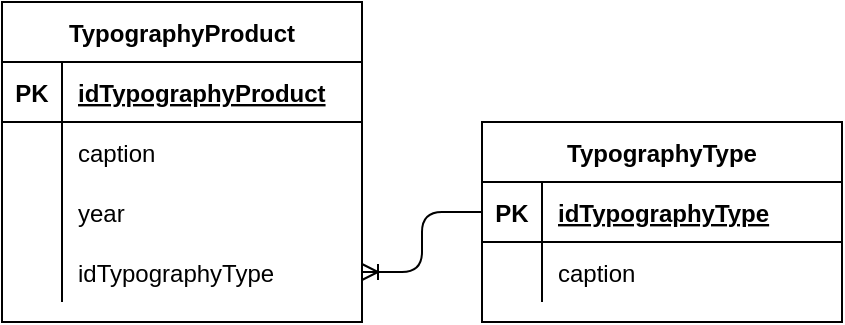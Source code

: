 <mxfile version="13.7.9" type="github" pages="2">
  <diagram id="R2lEEEUBdFMjLlhIrx00" name="Общая структура">
    <mxGraphModel dx="760" dy="430" grid="1" gridSize="10" guides="1" tooltips="1" connect="1" arrows="1" fold="1" page="1" pageScale="1" pageWidth="850" pageHeight="1100" math="0" shadow="0" extFonts="Permanent Marker^https://fonts.googleapis.com/css?family=Permanent+Marker">
      <root>
        <mxCell id="0" />
        <mxCell id="1" parent="0" />
        <mxCell id="7gq-bZuDtef8zBYDTIqY-27" value="" style="edgeStyle=entityRelationEdgeStyle;fontSize=12;html=1;endArrow=ERoneToMany;" edge="1" parent="1" source="7gq-bZuDtef8zBYDTIqY-15" target="7gq-bZuDtef8zBYDTIqY-11">
          <mxGeometry width="100" height="100" relative="1" as="geometry">
            <mxPoint x="580" y="140" as="sourcePoint" />
            <mxPoint x="550" y="280" as="targetPoint" />
          </mxGeometry>
        </mxCell>
        <mxCell id="7gq-bZuDtef8zBYDTIqY-1" value="TypographyProduct" style="shape=table;startSize=30;container=1;collapsible=1;childLayout=tableLayout;fixedRows=1;rowLines=0;fontStyle=1;align=center;resizeLast=1;" vertex="1" parent="1">
          <mxGeometry x="160" y="40" width="180" height="160" as="geometry" />
        </mxCell>
        <mxCell id="7gq-bZuDtef8zBYDTIqY-2" value="" style="shape=partialRectangle;collapsible=0;dropTarget=0;pointerEvents=0;fillColor=none;top=0;left=0;bottom=1;right=0;points=[[0,0.5],[1,0.5]];portConstraint=eastwest;" vertex="1" parent="7gq-bZuDtef8zBYDTIqY-1">
          <mxGeometry y="30" width="180" height="30" as="geometry" />
        </mxCell>
        <mxCell id="7gq-bZuDtef8zBYDTIqY-3" value="PK" style="shape=partialRectangle;connectable=0;fillColor=none;top=0;left=0;bottom=0;right=0;fontStyle=1;overflow=hidden;" vertex="1" parent="7gq-bZuDtef8zBYDTIqY-2">
          <mxGeometry width="30" height="30" as="geometry" />
        </mxCell>
        <mxCell id="7gq-bZuDtef8zBYDTIqY-4" value="idTypographyProduct" style="shape=partialRectangle;connectable=0;fillColor=none;top=0;left=0;bottom=0;right=0;align=left;spacingLeft=6;fontStyle=5;overflow=hidden;" vertex="1" parent="7gq-bZuDtef8zBYDTIqY-2">
          <mxGeometry x="30" width="150" height="30" as="geometry" />
        </mxCell>
        <mxCell id="7gq-bZuDtef8zBYDTIqY-5" value="" style="shape=partialRectangle;collapsible=0;dropTarget=0;pointerEvents=0;fillColor=none;top=0;left=0;bottom=0;right=0;points=[[0,0.5],[1,0.5]];portConstraint=eastwest;" vertex="1" parent="7gq-bZuDtef8zBYDTIqY-1">
          <mxGeometry y="60" width="180" height="30" as="geometry" />
        </mxCell>
        <mxCell id="7gq-bZuDtef8zBYDTIqY-6" value="" style="shape=partialRectangle;connectable=0;fillColor=none;top=0;left=0;bottom=0;right=0;editable=1;overflow=hidden;" vertex="1" parent="7gq-bZuDtef8zBYDTIqY-5">
          <mxGeometry width="30" height="30" as="geometry" />
        </mxCell>
        <mxCell id="7gq-bZuDtef8zBYDTIqY-7" value="caption" style="shape=partialRectangle;connectable=0;fillColor=none;top=0;left=0;bottom=0;right=0;align=left;spacingLeft=6;overflow=hidden;" vertex="1" parent="7gq-bZuDtef8zBYDTIqY-5">
          <mxGeometry x="30" width="150" height="30" as="geometry" />
        </mxCell>
        <mxCell id="7gq-bZuDtef8zBYDTIqY-8" value="" style="shape=partialRectangle;collapsible=0;dropTarget=0;pointerEvents=0;fillColor=none;top=0;left=0;bottom=0;right=0;points=[[0,0.5],[1,0.5]];portConstraint=eastwest;" vertex="1" parent="7gq-bZuDtef8zBYDTIqY-1">
          <mxGeometry y="90" width="180" height="30" as="geometry" />
        </mxCell>
        <mxCell id="7gq-bZuDtef8zBYDTIqY-9" value="" style="shape=partialRectangle;connectable=0;fillColor=none;top=0;left=0;bottom=0;right=0;editable=1;overflow=hidden;" vertex="1" parent="7gq-bZuDtef8zBYDTIqY-8">
          <mxGeometry width="30" height="30" as="geometry" />
        </mxCell>
        <mxCell id="7gq-bZuDtef8zBYDTIqY-10" value="year" style="shape=partialRectangle;connectable=0;fillColor=none;top=0;left=0;bottom=0;right=0;align=left;spacingLeft=6;overflow=hidden;" vertex="1" parent="7gq-bZuDtef8zBYDTIqY-8">
          <mxGeometry x="30" width="150" height="30" as="geometry" />
        </mxCell>
        <mxCell id="7gq-bZuDtef8zBYDTIqY-11" value="" style="shape=partialRectangle;collapsible=0;dropTarget=0;pointerEvents=0;fillColor=none;top=0;left=0;bottom=0;right=0;points=[[0,0.5],[1,0.5]];portConstraint=eastwest;" vertex="1" parent="7gq-bZuDtef8zBYDTIqY-1">
          <mxGeometry y="120" width="180" height="30" as="geometry" />
        </mxCell>
        <mxCell id="7gq-bZuDtef8zBYDTIqY-12" value="" style="shape=partialRectangle;connectable=0;fillColor=none;top=0;left=0;bottom=0;right=0;editable=1;overflow=hidden;" vertex="1" parent="7gq-bZuDtef8zBYDTIqY-11">
          <mxGeometry width="30" height="30" as="geometry" />
        </mxCell>
        <mxCell id="7gq-bZuDtef8zBYDTIqY-13" value="idTypographyType" style="shape=partialRectangle;connectable=0;fillColor=none;top=0;left=0;bottom=0;right=0;align=left;spacingLeft=6;overflow=hidden;" vertex="1" parent="7gq-bZuDtef8zBYDTIqY-11">
          <mxGeometry x="30" width="150" height="30" as="geometry" />
        </mxCell>
        <mxCell id="7gq-bZuDtef8zBYDTIqY-14" value="TypographyType" style="shape=table;startSize=30;container=1;collapsible=1;childLayout=tableLayout;fixedRows=1;rowLines=0;fontStyle=1;align=center;resizeLast=1;" vertex="1" parent="1">
          <mxGeometry x="400" y="100" width="180" height="100" as="geometry" />
        </mxCell>
        <mxCell id="7gq-bZuDtef8zBYDTIqY-15" value="" style="shape=partialRectangle;collapsible=0;dropTarget=0;pointerEvents=0;fillColor=none;top=0;left=0;bottom=1;right=0;points=[[0,0.5],[1,0.5]];portConstraint=eastwest;" vertex="1" parent="7gq-bZuDtef8zBYDTIqY-14">
          <mxGeometry y="30" width="180" height="30" as="geometry" />
        </mxCell>
        <mxCell id="7gq-bZuDtef8zBYDTIqY-16" value="PK" style="shape=partialRectangle;connectable=0;fillColor=none;top=0;left=0;bottom=0;right=0;fontStyle=1;overflow=hidden;" vertex="1" parent="7gq-bZuDtef8zBYDTIqY-15">
          <mxGeometry width="30" height="30" as="geometry" />
        </mxCell>
        <mxCell id="7gq-bZuDtef8zBYDTIqY-17" value="idTypographyType" style="shape=partialRectangle;connectable=0;fillColor=none;top=0;left=0;bottom=0;right=0;align=left;spacingLeft=6;fontStyle=5;overflow=hidden;" vertex="1" parent="7gq-bZuDtef8zBYDTIqY-15">
          <mxGeometry x="30" width="150" height="30" as="geometry" />
        </mxCell>
        <mxCell id="7gq-bZuDtef8zBYDTIqY-18" value="" style="shape=partialRectangle;collapsible=0;dropTarget=0;pointerEvents=0;fillColor=none;top=0;left=0;bottom=0;right=0;points=[[0,0.5],[1,0.5]];portConstraint=eastwest;" vertex="1" parent="7gq-bZuDtef8zBYDTIqY-14">
          <mxGeometry y="60" width="180" height="30" as="geometry" />
        </mxCell>
        <mxCell id="7gq-bZuDtef8zBYDTIqY-19" value="" style="shape=partialRectangle;connectable=0;fillColor=none;top=0;left=0;bottom=0;right=0;editable=1;overflow=hidden;" vertex="1" parent="7gq-bZuDtef8zBYDTIqY-18">
          <mxGeometry width="30" height="30" as="geometry" />
        </mxCell>
        <mxCell id="7gq-bZuDtef8zBYDTIqY-20" value="caption" style="shape=partialRectangle;connectable=0;fillColor=none;top=0;left=0;bottom=0;right=0;align=left;spacingLeft=6;overflow=hidden;" vertex="1" parent="7gq-bZuDtef8zBYDTIqY-18">
          <mxGeometry x="30" width="150" height="30" as="geometry" />
        </mxCell>
      </root>
    </mxGraphModel>
  </diagram>
  <diagram id="TZNjtiAPtXSOyV1RgDeg" name="Значения кодовых словарей">
    <mxGraphModel dx="630" dy="357" grid="1" gridSize="10" guides="1" tooltips="1" connect="1" arrows="1" fold="1" page="1" pageScale="1" pageWidth="827" pageHeight="1169" math="0" shadow="0">
      <root>
        <mxCell id="7G2ZEqkzIKLut_F-zrIf-0" />
        <mxCell id="7G2ZEqkzIKLut_F-zrIf-1" parent="7G2ZEqkzIKLut_F-zrIf-0" />
        <mxCell id="tx18omGcolYZCf3JLZYh-13" value="TypographyType" style="swimlane;fontStyle=0;childLayout=stackLayout;horizontal=1;startSize=26;horizontalStack=0;resizeParent=1;resizeParentMax=0;resizeLast=0;collapsible=1;marginBottom=0;align=center;fontSize=14;" vertex="1" parent="7G2ZEqkzIKLut_F-zrIf-1">
          <mxGeometry x="40" y="40" width="160" height="176" as="geometry" />
        </mxCell>
        <mxCell id="tx18omGcolYZCf3JLZYh-14" value="Антикварная книга" style="text;strokeColor=none;fillColor=none;spacingLeft=4;spacingRight=4;overflow=hidden;rotatable=0;points=[[0,0.5],[1,0.5]];portConstraint=eastwest;fontSize=12;" vertex="1" parent="tx18omGcolYZCf3JLZYh-13">
          <mxGeometry y="26" width="160" height="30" as="geometry" />
        </mxCell>
        <mxCell id="tx18omGcolYZCf3JLZYh-15" value="Букинистическая книга" style="text;strokeColor=none;fillColor=none;spacingLeft=4;spacingRight=4;overflow=hidden;rotatable=0;points=[[0,0.5],[1,0.5]];portConstraint=eastwest;fontSize=12;" vertex="1" parent="tx18omGcolYZCf3JLZYh-13">
          <mxGeometry y="56" width="160" height="30" as="geometry" />
        </mxCell>
        <mxCell id="tx18omGcolYZCf3JLZYh-16" value="Журнал" style="text;strokeColor=none;fillColor=none;spacingLeft=4;spacingRight=4;overflow=hidden;rotatable=0;points=[[0,0.5],[1,0.5]];portConstraint=eastwest;fontSize=12;" vertex="1" parent="tx18omGcolYZCf3JLZYh-13">
          <mxGeometry y="86" width="160" height="30" as="geometry" />
        </mxCell>
        <mxCell id="tx18omGcolYZCf3JLZYh-17" value="Газета" style="text;strokeColor=none;fillColor=none;spacingLeft=4;spacingRight=4;overflow=hidden;rotatable=0;points=[[0,0.5],[1,0.5]];portConstraint=eastwest;fontSize=12;" vertex="1" parent="tx18omGcolYZCf3JLZYh-13">
          <mxGeometry y="116" width="160" height="30" as="geometry" />
        </mxCell>
        <mxCell id="tx18omGcolYZCf3JLZYh-18" value="Открытка" style="text;strokeColor=none;fillColor=none;spacingLeft=4;spacingRight=4;overflow=hidden;rotatable=0;points=[[0,0.5],[1,0.5]];portConstraint=eastwest;fontSize=12;" vertex="1" parent="tx18omGcolYZCf3JLZYh-13">
          <mxGeometry y="146" width="160" height="30" as="geometry" />
        </mxCell>
      </root>
    </mxGraphModel>
  </diagram>
</mxfile>
